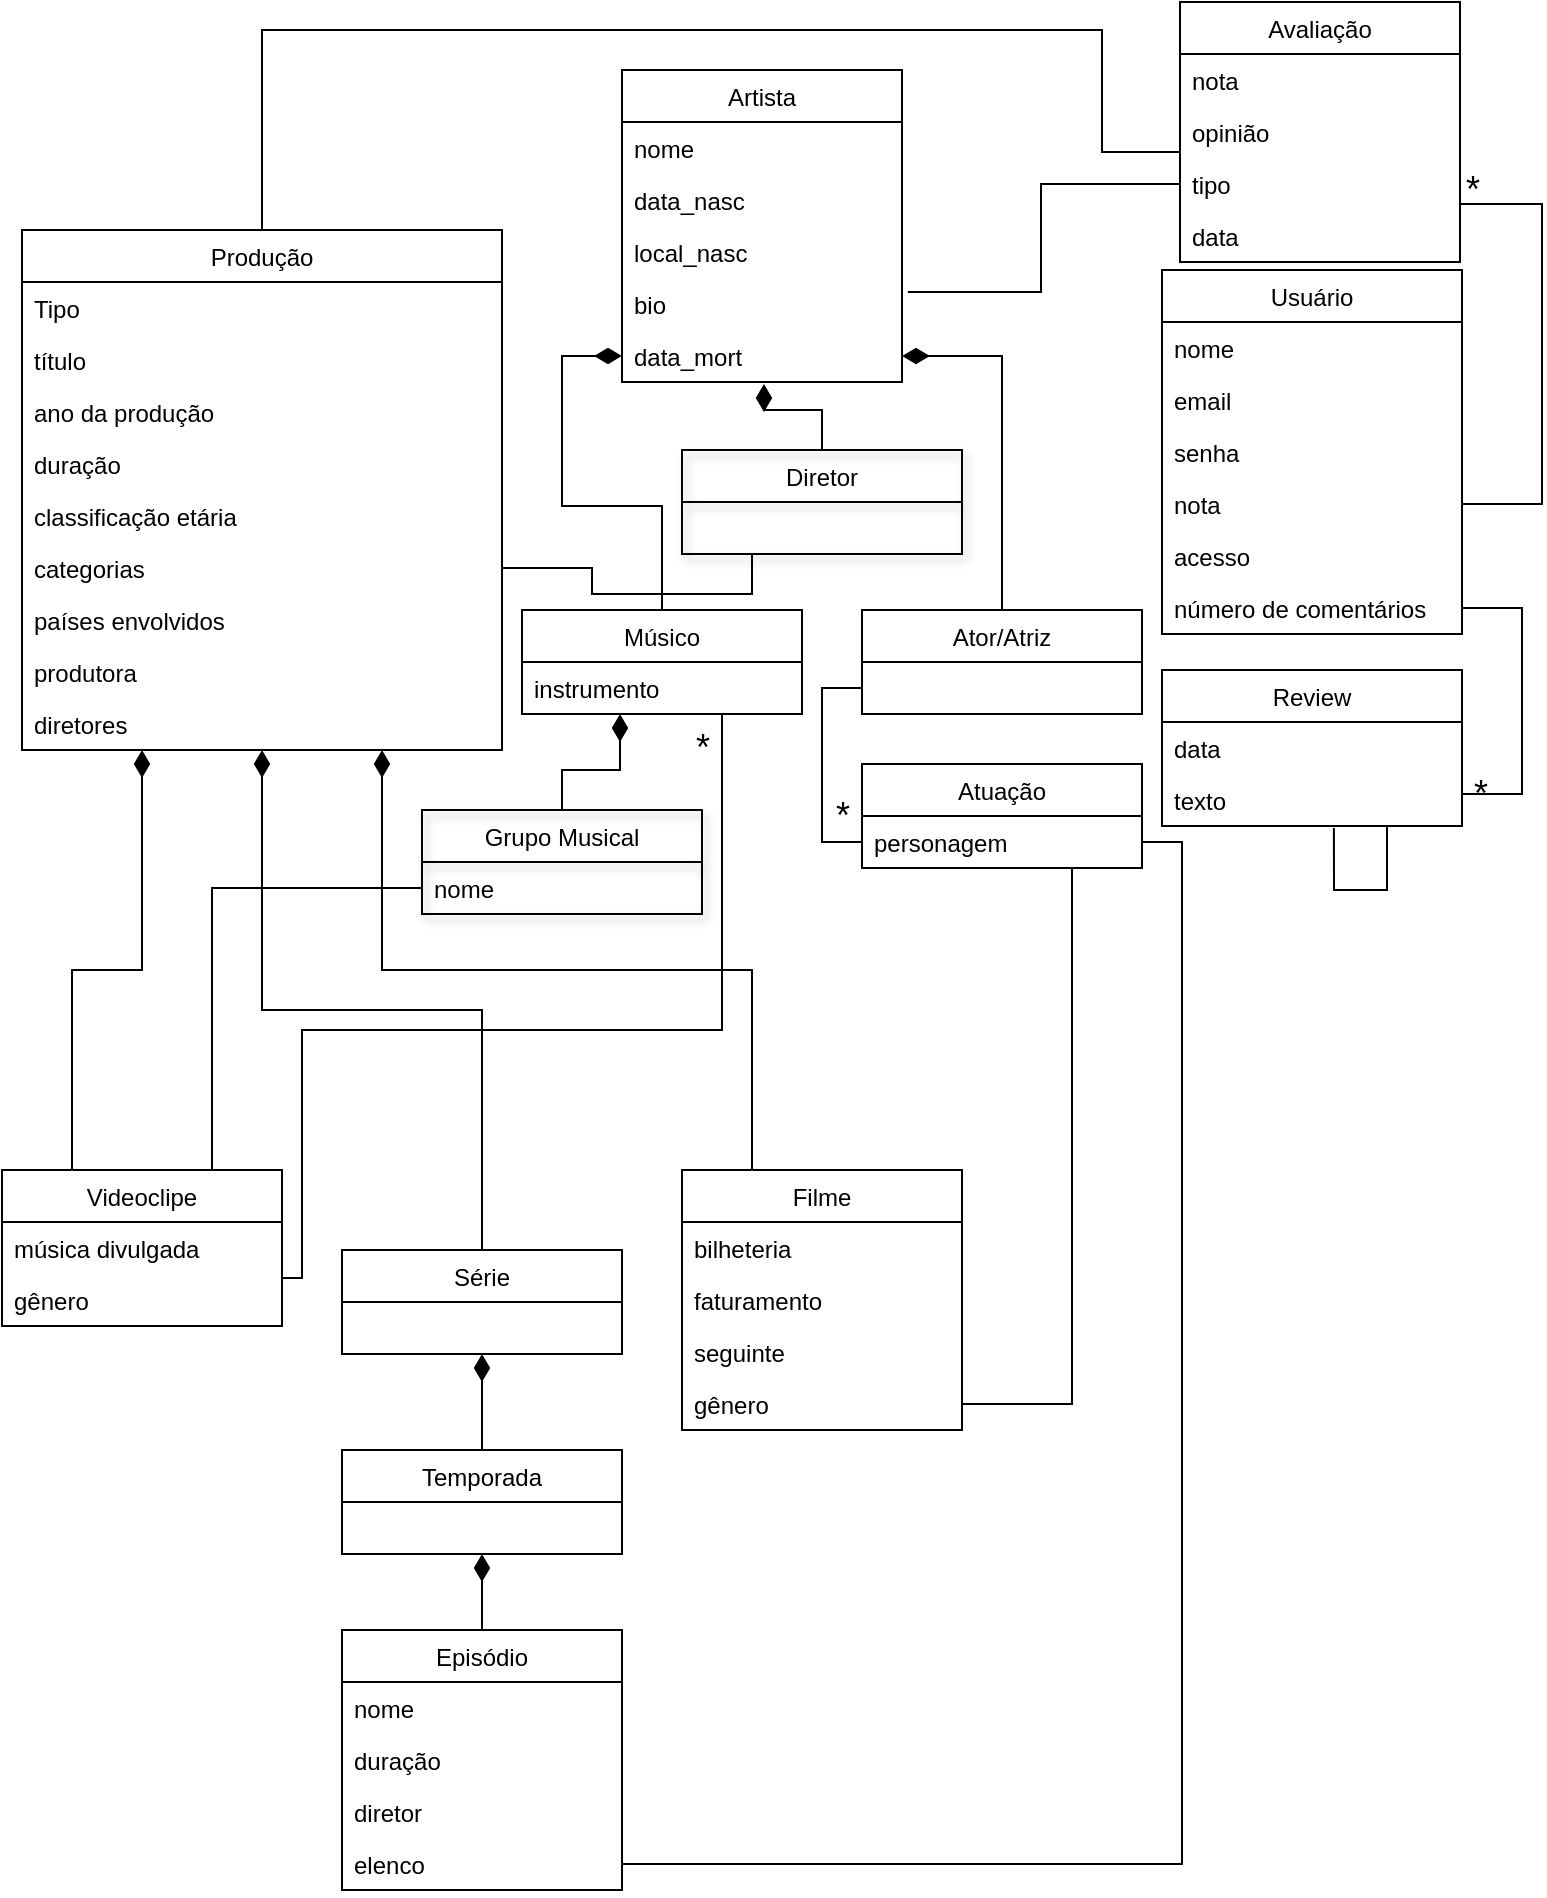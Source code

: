 <mxfile version="12.9.12" type="device"><diagram id="T0cRN0l5cPZT1lQoQmlp" name="Page-1"><mxGraphModel dx="948" dy="1289" grid="1" gridSize="10" guides="1" tooltips="1" connect="1" arrows="1" fold="1" page="1" pageScale="1" pageWidth="827" pageHeight="1169" math="0" shadow="0"><root><mxCell id="0"/><mxCell id="1" parent="0"/><mxCell id="8_0X_kutfOQJZJNps9J1-56" style="edgeStyle=orthogonalEdgeStyle;rounded=0;orthogonalLoop=1;jettySize=auto;html=1;exitX=0.25;exitY=1;exitDx=0;exitDy=0;entryX=0.25;entryY=0;entryDx=0;entryDy=0;shadow=0;startArrow=diamondThin;startFill=1;startSize=11;endArrow=none;endFill=0;endSize=11;targetPerimeterSpacing=0;strokeColor=#000000;strokeWidth=1;fontSize=18;" parent="1" source="6u76rjOhcxtGFufM5d8G-9" target="6u76rjOhcxtGFufM5d8G-22" edge="1"><mxGeometry relative="1" as="geometry"/></mxCell><mxCell id="8_0X_kutfOQJZJNps9J1-57" style="edgeStyle=orthogonalEdgeStyle;rounded=0;orthogonalLoop=1;jettySize=auto;html=1;exitX=0.5;exitY=1;exitDx=0;exitDy=0;entryX=0.5;entryY=0;entryDx=0;entryDy=0;shadow=0;startArrow=diamondThin;startFill=1;startSize=11;endArrow=none;endFill=0;endSize=11;targetPerimeterSpacing=0;strokeColor=#000000;strokeWidth=1;fontSize=18;" parent="1" source="6u76rjOhcxtGFufM5d8G-9" target="6u76rjOhcxtGFufM5d8G-18" edge="1"><mxGeometry relative="1" as="geometry"/></mxCell><mxCell id="8_0X_kutfOQJZJNps9J1-58" style="edgeStyle=orthogonalEdgeStyle;rounded=0;orthogonalLoop=1;jettySize=auto;html=1;exitX=0.75;exitY=1;exitDx=0;exitDy=0;entryX=0.25;entryY=0;entryDx=0;entryDy=0;shadow=0;startArrow=diamondThin;startFill=1;startSize=11;endArrow=none;endFill=0;endSize=11;targetPerimeterSpacing=0;strokeColor=#000000;strokeWidth=1;fontSize=18;" parent="1" source="6u76rjOhcxtGFufM5d8G-9" target="6u76rjOhcxtGFufM5d8G-13" edge="1"><mxGeometry relative="1" as="geometry"/></mxCell><mxCell id="8_0X_kutfOQJZJNps9J1-60" style="edgeStyle=orthogonalEdgeStyle;rounded=0;orthogonalLoop=1;jettySize=auto;html=1;exitX=0.5;exitY=1;exitDx=0;exitDy=0;shadow=0;startArrow=diamondThin;startFill=1;startSize=11;endArrow=none;endFill=0;endSize=11;targetPerimeterSpacing=0;strokeColor=#000000;strokeWidth=1;fontSize=18;" parent="1" source="6u76rjOhcxtGFufM5d8G-18" target="6u76rjOhcxtGFufM5d8G-46" edge="1"><mxGeometry relative="1" as="geometry"/></mxCell><mxCell id="8_0X_kutfOQJZJNps9J1-59" style="edgeStyle=orthogonalEdgeStyle;rounded=0;orthogonalLoop=1;jettySize=auto;html=1;exitX=0.5;exitY=1;exitDx=0;exitDy=0;entryX=0.5;entryY=0;entryDx=0;entryDy=0;shadow=0;startArrow=diamondThin;startFill=1;startSize=11;endArrow=none;endFill=0;endSize=11;targetPerimeterSpacing=0;strokeColor=#000000;strokeWidth=1;fontSize=18;" parent="1" source="6u76rjOhcxtGFufM5d8G-46" target="HcOJSA28OpiBK0CASwr_-13" edge="1"><mxGeometry relative="1" as="geometry"/></mxCell><mxCell id="8_0X_kutfOQJZJNps9J1-8" style="edgeStyle=orthogonalEdgeStyle;rounded=0;orthogonalLoop=1;jettySize=auto;html=1;exitX=1;exitY=0.5;exitDx=0;exitDy=0;entryX=1;entryY=0.5;entryDx=0;entryDy=0;startArrow=none;startFill=0;startSize=11;endArrow=none;endFill=0;endSize=11;targetPerimeterSpacing=0;strokeColor=#000000;strokeWidth=1;verticalAlign=middle;shadow=0;" parent="1" source="8_0X_kutfOQJZJNps9J1-16" target="HcOJSA28OpiBK0CASwr_-22" edge="1"><mxGeometry relative="1" as="geometry"/></mxCell><mxCell id="8_0X_kutfOQJZJNps9J1-16" value="*" style="text;html=1;align=center;verticalAlign=middle;resizable=0;points=[];autosize=1;fontSize=18;" parent="1" vertex="1"><mxGeometry x="739" y="387" width="20" height="30" as="geometry"/></mxCell><mxCell id="8_0X_kutfOQJZJNps9J1-17" style="edgeStyle=orthogonalEdgeStyle;rounded=0;orthogonalLoop=1;jettySize=auto;html=1;exitX=1;exitY=0.5;exitDx=0;exitDy=0;entryX=1;entryY=0.5;entryDx=0;entryDy=0;startArrow=none;startFill=0;startSize=11;endArrow=none;endFill=0;endSize=11;targetPerimeterSpacing=0;strokeColor=#000000;strokeWidth=1;verticalAlign=middle;shadow=0;" parent="1" source="HcOJSA28OpiBK0CASwr_-23" target="8_0X_kutfOQJZJNps9J1-16" edge="1"><mxGeometry relative="1" as="geometry"><mxPoint x="740" y="309" as="sourcePoint"/><mxPoint x="740" y="405" as="targetPoint"/><Array as="points"><mxPoint x="770" y="309"/><mxPoint x="770" y="402"/></Array></mxGeometry></mxCell><mxCell id="8_0X_kutfOQJZJNps9J1-61" style="edgeStyle=orthogonalEdgeStyle;rounded=0;orthogonalLoop=1;jettySize=auto;html=1;exitX=0.75;exitY=1;exitDx=0;exitDy=0;entryX=1;entryY=0.5;entryDx=0;entryDy=0;shadow=0;startArrow=none;startFill=0;startSize=11;endArrow=none;endFill=0;endSize=11;targetPerimeterSpacing=0;strokeColor=#000000;strokeWidth=1;fontSize=18;" parent="1" source="8_0X_kutfOQJZJNps9J1-18" target="HcOJSA28OpiBK0CASwr_-24" edge="1"><mxGeometry relative="1" as="geometry"/></mxCell><mxCell id="8_0X_kutfOQJZJNps9J1-50" style="edgeStyle=orthogonalEdgeStyle;rounded=0;orthogonalLoop=1;jettySize=auto;html=1;exitX=0;exitY=0.75;exitDx=0;exitDy=0;entryX=0;entryY=0.5;entryDx=0;entryDy=0;shadow=0;startArrow=none;startFill=0;startSize=11;endArrow=none;endFill=0;endSize=11;targetPerimeterSpacing=0;strokeColor=#000000;strokeWidth=1;fontSize=18;" parent="1" source="8_0X_kutfOQJZJNps9J1-33" target="8_0X_kutfOQJZJNps9J1-19" edge="1"><mxGeometry relative="1" as="geometry"/></mxCell><mxCell id="8_0X_kutfOQJZJNps9J1-51" value="*" style="text;html=1;align=center;verticalAlign=middle;resizable=0;points=[];autosize=1;fontSize=18;fillColor=none;shadow=1;" parent="1" vertex="1"><mxGeometry x="420" y="398" width="20" height="30" as="geometry"/></mxCell><mxCell id="8_0X_kutfOQJZJNps9J1-54" style="edgeStyle=orthogonalEdgeStyle;rounded=0;orthogonalLoop=1;jettySize=auto;html=1;exitX=0;exitY=0.5;exitDx=0;exitDy=0;entryX=0.5;entryY=0;entryDx=0;entryDy=0;shadow=0;startArrow=diamondThin;startFill=1;startSize=11;endArrow=none;endFill=0;endSize=11;targetPerimeterSpacing=0;strokeColor=#000000;strokeWidth=1;fontSize=18;" parent="1" source="Url6fS7gHIHiot57_ROE-6" target="8_0X_kutfOQJZJNps9J1-29" edge="1"><mxGeometry relative="1" as="geometry"><mxPoint x="320" y="209" as="sourcePoint"/></mxGeometry></mxCell><mxCell id="8_0X_kutfOQJZJNps9J1-55" style="edgeStyle=orthogonalEdgeStyle;rounded=0;orthogonalLoop=1;jettySize=auto;html=1;exitX=1;exitY=0.5;exitDx=0;exitDy=0;entryX=0.5;entryY=0;entryDx=0;entryDy=0;shadow=0;startArrow=diamondThin;startFill=1;startSize=11;endArrow=none;endFill=0;endSize=11;targetPerimeterSpacing=0;strokeColor=#000000;strokeWidth=1;fontSize=18;" parent="1" source="Url6fS7gHIHiot57_ROE-6" target="8_0X_kutfOQJZJNps9J1-33" edge="1"><mxGeometry relative="1" as="geometry"><mxPoint x="460" y="209" as="sourcePoint"/></mxGeometry></mxCell><mxCell id="MhC4tZgXCrcLHHd4MoNJ-8" style="edgeStyle=orthogonalEdgeStyle;rounded=0;orthogonalLoop=1;jettySize=auto;html=1;exitX=1;exitY=0.5;exitDx=0;exitDy=0;entryX=1;entryY=0.5;entryDx=0;entryDy=0;startArrow=none;startFill=0;endArrow=none;endFill=0;" edge="1" parent="1" source="HcOJSA28OpiBK0CASwr_-11" target="HcOJSA28OpiBK0CASwr_-10"><mxGeometry relative="1" as="geometry"><Array as="points"><mxPoint x="780" y="257"/><mxPoint x="780" y="107"/></Array></mxGeometry></mxCell><mxCell id="6u76rjOhcxtGFufM5d8G-9" value="Produção" style="swimlane;fontStyle=0;childLayout=stackLayout;horizontal=1;startSize=26;fillColor=none;horizontalStack=0;resizeParent=1;resizeParentMax=0;resizeLast=0;collapsible=1;marginBottom=0;" parent="1" vertex="1"><mxGeometry x="20" y="120" width="240" height="260" as="geometry"/></mxCell><mxCell id="6u76rjOhcxtGFufM5d8G-10" value="Tipo" style="text;strokeColor=none;fillColor=none;align=left;verticalAlign=top;spacingLeft=4;spacingRight=4;overflow=hidden;rotatable=0;points=[[0,0.5],[1,0.5]];portConstraint=eastwest;" parent="6u76rjOhcxtGFufM5d8G-9" vertex="1"><mxGeometry y="26" width="240" height="26" as="geometry"/></mxCell><mxCell id="6u76rjOhcxtGFufM5d8G-11" value="título" style="text;strokeColor=none;fillColor=none;align=left;verticalAlign=top;spacingLeft=4;spacingRight=4;overflow=hidden;rotatable=0;points=[[0,0.5],[1,0.5]];portConstraint=eastwest;" parent="6u76rjOhcxtGFufM5d8G-9" vertex="1"><mxGeometry y="52" width="240" height="26" as="geometry"/></mxCell><mxCell id="6u76rjOhcxtGFufM5d8G-12" value="ano da produção" style="text;strokeColor=none;fillColor=none;align=left;verticalAlign=top;spacingLeft=4;spacingRight=4;overflow=hidden;rotatable=0;points=[[0,0.5],[1,0.5]];portConstraint=eastwest;" parent="6u76rjOhcxtGFufM5d8G-9" vertex="1"><mxGeometry y="78" width="240" height="26" as="geometry"/></mxCell><mxCell id="6u76rjOhcxtGFufM5d8G-30" value="duração" style="text;strokeColor=none;fillColor=none;align=left;verticalAlign=top;spacingLeft=4;spacingRight=4;overflow=hidden;rotatable=0;points=[[0,0.5],[1,0.5]];portConstraint=eastwest;" parent="6u76rjOhcxtGFufM5d8G-9" vertex="1"><mxGeometry y="104" width="240" height="26" as="geometry"/></mxCell><mxCell id="6u76rjOhcxtGFufM5d8G-31" value="classificação etária" style="text;strokeColor=none;fillColor=none;align=left;verticalAlign=top;spacingLeft=4;spacingRight=4;overflow=hidden;rotatable=0;points=[[0,0.5],[1,0.5]];portConstraint=eastwest;" parent="6u76rjOhcxtGFufM5d8G-9" vertex="1"><mxGeometry y="130" width="240" height="26" as="geometry"/></mxCell><mxCell id="6u76rjOhcxtGFufM5d8G-33" value="categorias" style="text;strokeColor=none;fillColor=none;align=left;verticalAlign=top;spacingLeft=4;spacingRight=4;overflow=hidden;rotatable=0;points=[[0,0.5],[1,0.5]];portConstraint=eastwest;" parent="6u76rjOhcxtGFufM5d8G-9" vertex="1"><mxGeometry y="156" width="240" height="26" as="geometry"/></mxCell><mxCell id="6u76rjOhcxtGFufM5d8G-35" value="países   envolvidos" style="text;strokeColor=none;fillColor=none;align=left;verticalAlign=top;spacingLeft=4;spacingRight=4;overflow=hidden;rotatable=0;points=[[0,0.5],[1,0.5]];portConstraint=eastwest;" parent="6u76rjOhcxtGFufM5d8G-9" vertex="1"><mxGeometry y="182" width="240" height="26" as="geometry"/></mxCell><mxCell id="6u76rjOhcxtGFufM5d8G-36" value="produtora" style="text;strokeColor=none;fillColor=none;align=left;verticalAlign=top;spacingLeft=4;spacingRight=4;overflow=hidden;rotatable=0;points=[[0,0.5],[1,0.5]];portConstraint=eastwest;" parent="6u76rjOhcxtGFufM5d8G-9" vertex="1"><mxGeometry y="208" width="240" height="26" as="geometry"/></mxCell><mxCell id="6u76rjOhcxtGFufM5d8G-37" value="diretores" style="text;strokeColor=none;fillColor=none;align=left;verticalAlign=top;spacingLeft=4;spacingRight=4;overflow=hidden;rotatable=0;points=[[0,0.5],[1,0.5]];portConstraint=eastwest;" parent="6u76rjOhcxtGFufM5d8G-9" vertex="1"><mxGeometry y="234" width="240" height="26" as="geometry"/></mxCell><mxCell id="Url6fS7gHIHiot57_ROE-1" value="Artista" style="swimlane;fontStyle=0;childLayout=stackLayout;horizontal=1;startSize=26;fillColor=none;horizontalStack=0;resizeParent=1;resizeParentMax=0;resizeLast=0;collapsible=1;marginBottom=0;" parent="1" vertex="1"><mxGeometry x="320" y="40" width="140" height="156" as="geometry"/></mxCell><mxCell id="Url6fS7gHIHiot57_ROE-2" value="nome" style="text;strokeColor=none;fillColor=none;align=left;verticalAlign=top;spacingLeft=4;spacingRight=4;overflow=hidden;rotatable=0;points=[[0,0.5],[1,0.5]];portConstraint=eastwest;" parent="Url6fS7gHIHiot57_ROE-1" vertex="1"><mxGeometry y="26" width="140" height="26" as="geometry"/></mxCell><mxCell id="Url6fS7gHIHiot57_ROE-3" value="data_nasc" style="text;strokeColor=none;fillColor=none;align=left;verticalAlign=top;spacingLeft=4;spacingRight=4;overflow=hidden;rotatable=0;points=[[0,0.5],[1,0.5]];portConstraint=eastwest;" parent="Url6fS7gHIHiot57_ROE-1" vertex="1"><mxGeometry y="52" width="140" height="26" as="geometry"/></mxCell><mxCell id="Url6fS7gHIHiot57_ROE-4" value="local_nasc" style="text;strokeColor=none;fillColor=none;align=left;verticalAlign=top;spacingLeft=4;spacingRight=4;overflow=hidden;rotatable=0;points=[[0,0.5],[1,0.5]];portConstraint=eastwest;" parent="Url6fS7gHIHiot57_ROE-1" vertex="1"><mxGeometry y="78" width="140" height="26" as="geometry"/></mxCell><mxCell id="Url6fS7gHIHiot57_ROE-5" value="bio" style="text;strokeColor=none;fillColor=none;align=left;verticalAlign=top;spacingLeft=4;spacingRight=4;overflow=hidden;rotatable=0;points=[[0,0.5],[1,0.5]];portConstraint=eastwest;" parent="Url6fS7gHIHiot57_ROE-1" vertex="1"><mxGeometry y="104" width="140" height="26" as="geometry"/></mxCell><mxCell id="Url6fS7gHIHiot57_ROE-6" value="data_mort" style="text;strokeColor=none;fillColor=none;align=left;verticalAlign=top;spacingLeft=4;spacingRight=4;overflow=hidden;rotatable=0;points=[[0,0.5],[1,0.5]];portConstraint=eastwest;" parent="Url6fS7gHIHiot57_ROE-1" vertex="1"><mxGeometry y="130" width="140" height="26" as="geometry"/></mxCell><mxCell id="HcOJSA28OpiBK0CASwr_-6" value="Usuário" style="swimlane;fontStyle=0;childLayout=stackLayout;horizontal=1;startSize=26;fillColor=none;horizontalStack=0;resizeParent=1;resizeParentMax=0;resizeLast=0;collapsible=1;marginBottom=0;" parent="1" vertex="1"><mxGeometry x="590" y="140" width="150" height="182" as="geometry"/></mxCell><mxCell id="HcOJSA28OpiBK0CASwr_-7" value="nome" style="text;strokeColor=none;fillColor=none;align=left;verticalAlign=top;spacingLeft=4;spacingRight=4;overflow=hidden;rotatable=0;points=[[0,0.5],[1,0.5]];portConstraint=eastwest;" parent="HcOJSA28OpiBK0CASwr_-6" vertex="1"><mxGeometry y="26" width="150" height="26" as="geometry"/></mxCell><mxCell id="HcOJSA28OpiBK0CASwr_-8" value="email" style="text;strokeColor=none;fillColor=none;align=left;verticalAlign=top;spacingLeft=4;spacingRight=4;overflow=hidden;rotatable=0;points=[[0,0.5],[1,0.5]];portConstraint=eastwest;" parent="HcOJSA28OpiBK0CASwr_-6" vertex="1"><mxGeometry y="52" width="150" height="26" as="geometry"/></mxCell><mxCell id="HcOJSA28OpiBK0CASwr_-9" value="senha" style="text;strokeColor=none;fillColor=none;align=left;verticalAlign=top;spacingLeft=4;spacingRight=4;overflow=hidden;rotatable=0;points=[[0,0.5],[1,0.5]];portConstraint=eastwest;" parent="HcOJSA28OpiBK0CASwr_-6" vertex="1"><mxGeometry y="78" width="150" height="26" as="geometry"/></mxCell><mxCell id="HcOJSA28OpiBK0CASwr_-11" value="nota" style="text;strokeColor=none;fillColor=none;align=left;verticalAlign=top;spacingLeft=4;spacingRight=4;overflow=hidden;rotatable=0;points=[[0,0.5],[1,0.5]];portConstraint=eastwest;" parent="HcOJSA28OpiBK0CASwr_-6" vertex="1"><mxGeometry y="104" width="150" height="26" as="geometry"/></mxCell><mxCell id="HcOJSA28OpiBK0CASwr_-12" value="acesso" style="text;strokeColor=none;fillColor=none;align=left;verticalAlign=top;spacingLeft=4;spacingRight=4;overflow=hidden;rotatable=0;points=[[0,0.5],[1,0.5]];portConstraint=eastwest;" parent="HcOJSA28OpiBK0CASwr_-6" vertex="1"><mxGeometry y="130" width="150" height="26" as="geometry"/></mxCell><mxCell id="HcOJSA28OpiBK0CASwr_-23" value="número de comentários" style="text;strokeColor=none;fillColor=none;align=left;verticalAlign=top;spacingLeft=4;spacingRight=4;overflow=hidden;rotatable=0;points=[[0,0.5],[1,0.5]];portConstraint=eastwest;" parent="HcOJSA28OpiBK0CASwr_-6" vertex="1"><mxGeometry y="156" width="150" height="26" as="geometry"/></mxCell><mxCell id="HcOJSA28OpiBK0CASwr_-19" value="Review" style="swimlane;fontStyle=0;childLayout=stackLayout;horizontal=1;startSize=26;fillColor=none;horizontalStack=0;resizeParent=1;resizeParentMax=0;resizeLast=0;collapsible=1;marginBottom=0;" parent="1" vertex="1"><mxGeometry x="590" y="340" width="150" height="78" as="geometry"/></mxCell><mxCell id="HcOJSA28OpiBK0CASwr_-21" value="data" style="text;strokeColor=none;fillColor=none;align=left;verticalAlign=top;spacingLeft=4;spacingRight=4;overflow=hidden;rotatable=0;points=[[0,0.5],[1,0.5]];portConstraint=eastwest;" parent="HcOJSA28OpiBK0CASwr_-19" vertex="1"><mxGeometry y="26" width="150" height="26" as="geometry"/></mxCell><mxCell id="HcOJSA28OpiBK0CASwr_-22" value="texto" style="text;strokeColor=none;fillColor=none;align=left;verticalAlign=top;spacingLeft=4;spacingRight=4;overflow=hidden;rotatable=0;points=[[0,0.5],[1,0.5]];portConstraint=eastwest;" parent="HcOJSA28OpiBK0CASwr_-19" vertex="1"><mxGeometry y="52" width="150" height="26" as="geometry"/></mxCell><mxCell id="MhC4tZgXCrcLHHd4MoNJ-25" style="edgeStyle=orthogonalEdgeStyle;rounded=0;orthogonalLoop=1;jettySize=auto;html=1;exitX=0.75;exitY=1;exitDx=0;exitDy=0;entryX=0.573;entryY=1.038;entryDx=0;entryDy=0;entryPerimeter=0;startArrow=none;startFill=0;startSize=11;endArrow=none;endFill=0;endSize=11;" edge="1" parent="HcOJSA28OpiBK0CASwr_-19" source="HcOJSA28OpiBK0CASwr_-19" target="HcOJSA28OpiBK0CASwr_-22"><mxGeometry relative="1" as="geometry"><Array as="points"><mxPoint x="113" y="110"/><mxPoint x="86" y="110"/></Array></mxGeometry></mxCell><mxCell id="8_0X_kutfOQJZJNps9J1-18" value="Atuação" style="swimlane;fontStyle=0;childLayout=stackLayout;horizontal=1;startSize=26;fillColor=none;horizontalStack=0;resizeParent=1;resizeParentMax=0;resizeLast=0;collapsible=1;marginBottom=0;fontSize=12;" parent="1" vertex="1"><mxGeometry x="440" y="387" width="140" height="52" as="geometry"/></mxCell><mxCell id="8_0X_kutfOQJZJNps9J1-19" value="personagem" style="text;strokeColor=none;fillColor=none;align=left;verticalAlign=top;spacingLeft=4;spacingRight=4;overflow=hidden;rotatable=0;points=[[0,0.5],[1,0.5]];portConstraint=eastwest;" parent="8_0X_kutfOQJZJNps9J1-18" vertex="1"><mxGeometry y="26" width="140" height="26" as="geometry"/></mxCell><mxCell id="MhC4tZgXCrcLHHd4MoNJ-15" style="edgeStyle=orthogonalEdgeStyle;rounded=0;orthogonalLoop=1;jettySize=auto;html=1;entryX=1;entryY=0.077;entryDx=0;entryDy=0;entryPerimeter=0;startArrow=none;startFill=0;endArrow=none;endFill=0;" edge="1" parent="1" source="8_0X_kutfOQJZJNps9J1-30"><mxGeometry relative="1" as="geometry"><mxPoint x="400" y="400" as="sourcePoint"/><mxPoint x="150" y="644.002" as="targetPoint"/><Array as="points"><mxPoint x="370" y="520"/><mxPoint x="160" y="520"/><mxPoint x="160" y="644"/></Array></mxGeometry></mxCell><mxCell id="8_0X_kutfOQJZJNps9J1-29" value="Músico" style="swimlane;fontStyle=0;childLayout=stackLayout;horizontal=1;startSize=26;fillColor=none;horizontalStack=0;resizeParent=1;resizeParentMax=0;resizeLast=0;collapsible=1;marginBottom=0;fontSize=12;" parent="1" vertex="1"><mxGeometry x="270" y="310" width="140" height="52" as="geometry"/></mxCell><mxCell id="8_0X_kutfOQJZJNps9J1-30" value="instrumento" style="text;strokeColor=none;fillColor=none;align=left;verticalAlign=top;spacingLeft=4;spacingRight=4;overflow=hidden;rotatable=0;points=[[0,0.5],[1,0.5]];portConstraint=eastwest;" parent="8_0X_kutfOQJZJNps9J1-29" vertex="1"><mxGeometry y="26" width="140" height="26" as="geometry"/></mxCell><mxCell id="8_0X_kutfOQJZJNps9J1-33" value="Ator/Atriz" style="swimlane;fontStyle=0;childLayout=stackLayout;horizontal=1;startSize=26;fillColor=none;horizontalStack=0;resizeParent=1;resizeParentMax=0;resizeLast=0;collapsible=1;marginBottom=0;fontSize=12;" parent="1" vertex="1"><mxGeometry x="440" y="310" width="140" height="52" as="geometry"/></mxCell><mxCell id="MhC4tZgXCrcLHHd4MoNJ-9" value="&lt;font style=&quot;font-size: 18px&quot;&gt;*&lt;/font&gt;" style="text;html=1;align=center;verticalAlign=middle;resizable=0;points=[];autosize=1;" vertex="1" parent="1"><mxGeometry x="735" y="90" width="20" height="20" as="geometry"/></mxCell><mxCell id="MhC4tZgXCrcLHHd4MoNJ-11" style="edgeStyle=orthogonalEdgeStyle;rounded=0;orthogonalLoop=1;jettySize=auto;html=1;exitX=1;exitY=0.5;exitDx=0;exitDy=0;entryX=1;entryY=0.5;entryDx=0;entryDy=0;startArrow=none;startFill=0;endArrow=none;endFill=0;" edge="1" parent="1" source="8_0X_kutfOQJZJNps9J1-19" target="HcOJSA28OpiBK0CASwr_-18"><mxGeometry relative="1" as="geometry"/></mxCell><mxCell id="MhC4tZgXCrcLHHd4MoNJ-16" value="&lt;font style=&quot;font-size: 18px&quot;&gt;*&lt;/font&gt;" style="text;html=1;align=center;verticalAlign=middle;resizable=0;points=[];autosize=1;" vertex="1" parent="1"><mxGeometry x="350" y="369" width="20" height="20" as="geometry"/></mxCell><mxCell id="MhC4tZgXCrcLHHd4MoNJ-21" style="edgeStyle=orthogonalEdgeStyle;rounded=0;orthogonalLoop=1;jettySize=auto;html=1;entryX=0.507;entryY=1.038;entryDx=0;entryDy=0;entryPerimeter=0;startArrow=none;startFill=0;endArrow=diamondThin;endFill=1;endSize=11;startSize=11;" edge="1" parent="1" source="MhC4tZgXCrcLHHd4MoNJ-17" target="Url6fS7gHIHiot57_ROE-6"><mxGeometry relative="1" as="geometry"/></mxCell><mxCell id="MhC4tZgXCrcLHHd4MoNJ-27" style="edgeStyle=orthogonalEdgeStyle;rounded=0;orthogonalLoop=1;jettySize=auto;html=1;exitX=0.25;exitY=1;exitDx=0;exitDy=0;entryX=1;entryY=0.5;entryDx=0;entryDy=0;startArrow=none;startFill=0;startSize=11;endArrow=none;endFill=0;endSize=11;" edge="1" parent="1" source="MhC4tZgXCrcLHHd4MoNJ-17" target="6u76rjOhcxtGFufM5d8G-33"><mxGeometry relative="1" as="geometry"/></mxCell><mxCell id="MhC4tZgXCrcLHHd4MoNJ-17" value="Diretor" style="swimlane;fontStyle=0;childLayout=stackLayout;horizontal=1;startSize=26;fillColor=none;horizontalStack=0;resizeParent=1;resizeParentMax=0;resizeLast=0;collapsible=1;marginBottom=0;shadow=1;" vertex="1" parent="1"><mxGeometry x="350" y="230" width="140" height="52" as="geometry"/></mxCell><mxCell id="MhC4tZgXCrcLHHd4MoNJ-22" style="edgeStyle=orthogonalEdgeStyle;rounded=0;orthogonalLoop=1;jettySize=auto;html=1;entryX=0.5;entryY=0;entryDx=0;entryDy=0;startArrow=none;startFill=0;startSize=11;endArrow=none;endFill=0;endSize=11;exitX=0;exitY=0.5;exitDx=0;exitDy=0;" edge="1" parent="1" source="HcOJSA28OpiBK0CASwr_-4" target="6u76rjOhcxtGFufM5d8G-9"><mxGeometry relative="1" as="geometry"><Array as="points"><mxPoint x="560" y="81"/><mxPoint x="560" y="20"/><mxPoint x="140" y="20"/></Array></mxGeometry></mxCell><mxCell id="HcOJSA28OpiBK0CASwr_-1" value="Avaliação" style="swimlane;fontStyle=0;childLayout=stackLayout;horizontal=1;startSize=26;fillColor=none;horizontalStack=0;resizeParent=1;resizeParentMax=0;resizeLast=0;collapsible=1;marginBottom=0;" parent="1" vertex="1"><mxGeometry x="599" y="6" width="140" height="130" as="geometry"/></mxCell><mxCell id="HcOJSA28OpiBK0CASwr_-3" value="nota" style="text;strokeColor=none;fillColor=none;align=left;verticalAlign=top;spacingLeft=4;spacingRight=4;overflow=hidden;rotatable=0;points=[[0,0.5],[1,0.5]];portConstraint=eastwest;" parent="HcOJSA28OpiBK0CASwr_-1" vertex="1"><mxGeometry y="26" width="140" height="26" as="geometry"/></mxCell><mxCell id="HcOJSA28OpiBK0CASwr_-4" value="opinião" style="text;strokeColor=none;fillColor=none;align=left;verticalAlign=top;spacingLeft=4;spacingRight=4;overflow=hidden;rotatable=0;points=[[0,0.5],[1,0.5]];portConstraint=eastwest;" parent="HcOJSA28OpiBK0CASwr_-1" vertex="1"><mxGeometry y="52" width="140" height="26" as="geometry"/></mxCell><mxCell id="HcOJSA28OpiBK0CASwr_-10" value="tipo" style="text;strokeColor=none;fillColor=none;align=left;verticalAlign=top;spacingLeft=4;spacingRight=4;overflow=hidden;rotatable=0;points=[[0,0.5],[1,0.5]];portConstraint=eastwest;" parent="HcOJSA28OpiBK0CASwr_-1" vertex="1"><mxGeometry y="78" width="140" height="26" as="geometry"/></mxCell><mxCell id="MhC4tZgXCrcLHHd4MoNJ-35" value="data" style="text;strokeColor=none;fillColor=none;align=left;verticalAlign=top;spacingLeft=4;spacingRight=4;overflow=hidden;rotatable=0;points=[[0,0.5],[1,0.5]];portConstraint=eastwest;" vertex="1" parent="HcOJSA28OpiBK0CASwr_-1"><mxGeometry y="104" width="140" height="26" as="geometry"/></mxCell><mxCell id="MhC4tZgXCrcLHHd4MoNJ-24" style="edgeStyle=orthogonalEdgeStyle;rounded=0;orthogonalLoop=1;jettySize=auto;html=1;entryX=1.021;entryY=0.269;entryDx=0;entryDy=0;entryPerimeter=0;startArrow=none;startFill=0;startSize=11;endArrow=none;endFill=0;endSize=11;" edge="1" parent="1" source="HcOJSA28OpiBK0CASwr_-10" target="Url6fS7gHIHiot57_ROE-5"><mxGeometry relative="1" as="geometry"/></mxCell><mxCell id="6u76rjOhcxtGFufM5d8G-13" value="Filme" style="swimlane;fontStyle=0;childLayout=stackLayout;horizontal=1;startSize=26;fillColor=none;horizontalStack=0;resizeParent=1;resizeParentMax=0;resizeLast=0;collapsible=1;marginBottom=0;" parent="1" vertex="1"><mxGeometry x="350" y="590" width="140" height="130" as="geometry"/></mxCell><mxCell id="6u76rjOhcxtGFufM5d8G-14" value="bilheteria " style="text;strokeColor=none;fillColor=none;align=left;verticalAlign=top;spacingLeft=4;spacingRight=4;overflow=hidden;rotatable=0;points=[[0,0.5],[1,0.5]];portConstraint=eastwest;" parent="6u76rjOhcxtGFufM5d8G-13" vertex="1"><mxGeometry y="26" width="140" height="26" as="geometry"/></mxCell><mxCell id="6u76rjOhcxtGFufM5d8G-15" value="faturamento" style="text;strokeColor=none;fillColor=none;align=left;verticalAlign=top;spacingLeft=4;spacingRight=4;overflow=hidden;rotatable=0;points=[[0,0.5],[1,0.5]];portConstraint=eastwest;" parent="6u76rjOhcxtGFufM5d8G-13" vertex="1"><mxGeometry y="52" width="140" height="26" as="geometry"/></mxCell><mxCell id="6u76rjOhcxtGFufM5d8G-41" value="seguinte" style="text;strokeColor=none;fillColor=none;align=left;verticalAlign=top;spacingLeft=4;spacingRight=4;overflow=hidden;rotatable=0;points=[[0,0.5],[1,0.5]];portConstraint=eastwest;" parent="6u76rjOhcxtGFufM5d8G-13" vertex="1"><mxGeometry y="78" width="140" height="26" as="geometry"/></mxCell><mxCell id="HcOJSA28OpiBK0CASwr_-24" value="gênero" style="text;strokeColor=none;fillColor=none;align=left;verticalAlign=top;spacingLeft=4;spacingRight=4;overflow=hidden;rotatable=0;points=[[0,0.5],[1,0.5]];portConstraint=eastwest;" parent="6u76rjOhcxtGFufM5d8G-13" vertex="1"><mxGeometry y="104" width="140" height="26" as="geometry"/></mxCell><mxCell id="6u76rjOhcxtGFufM5d8G-18" value="Série" style="swimlane;fontStyle=0;childLayout=stackLayout;horizontal=1;startSize=26;fillColor=none;horizontalStack=0;resizeParent=1;resizeParentMax=0;resizeLast=0;collapsible=1;marginBottom=0;" parent="1" vertex="1"><mxGeometry x="180" y="630" width="140" height="52" as="geometry"/></mxCell><mxCell id="6u76rjOhcxtGFufM5d8G-22" value=" Videoclipe" style="swimlane;fontStyle=0;childLayout=stackLayout;horizontal=1;startSize=26;fillColor=none;horizontalStack=0;resizeParent=1;resizeParentMax=0;resizeLast=0;collapsible=1;marginBottom=0;" parent="1" vertex="1"><mxGeometry x="10" y="590" width="140" height="78" as="geometry"/></mxCell><mxCell id="6u76rjOhcxtGFufM5d8G-23" value=" música divulgada" style="text;strokeColor=none;fillColor=none;align=left;verticalAlign=top;spacingLeft=4;spacingRight=4;overflow=hidden;rotatable=0;points=[[0,0.5],[1,0.5]];portConstraint=eastwest;" parent="6u76rjOhcxtGFufM5d8G-22" vertex="1"><mxGeometry y="26" width="140" height="26" as="geometry"/></mxCell><mxCell id="6u76rjOhcxtGFufM5d8G-25" value="gênero" style="text;strokeColor=none;fillColor=none;align=left;verticalAlign=top;spacingLeft=4;spacingRight=4;overflow=hidden;rotatable=0;points=[[0,0.5],[1,0.5]];portConstraint=eastwest;" parent="6u76rjOhcxtGFufM5d8G-22" vertex="1"><mxGeometry y="52" width="140" height="26" as="geometry"/></mxCell><mxCell id="6u76rjOhcxtGFufM5d8G-46" value="Temporada" style="swimlane;fontStyle=0;childLayout=stackLayout;horizontal=1;startSize=26;fillColor=none;horizontalStack=0;resizeParent=1;resizeParentMax=0;resizeLast=0;collapsible=1;marginBottom=0;" parent="1" vertex="1"><mxGeometry x="180" y="730" width="140" height="52" as="geometry"/></mxCell><mxCell id="HcOJSA28OpiBK0CASwr_-13" value="Episódio" style="swimlane;fontStyle=0;childLayout=stackLayout;horizontal=1;startSize=26;fillColor=none;horizontalStack=0;resizeParent=1;resizeParentMax=0;resizeLast=0;collapsible=1;marginBottom=0;" parent="1" vertex="1"><mxGeometry x="180" y="820" width="140" height="130" as="geometry"/></mxCell><mxCell id="HcOJSA28OpiBK0CASwr_-14" value="nome" style="text;strokeColor=none;fillColor=none;align=left;verticalAlign=top;spacingLeft=4;spacingRight=4;overflow=hidden;rotatable=0;points=[[0,0.5],[1,0.5]];portConstraint=eastwest;" parent="HcOJSA28OpiBK0CASwr_-13" vertex="1"><mxGeometry y="26" width="140" height="26" as="geometry"/></mxCell><mxCell id="HcOJSA28OpiBK0CASwr_-16" value="duração" style="text;strokeColor=none;fillColor=none;align=left;verticalAlign=top;spacingLeft=4;spacingRight=4;overflow=hidden;rotatable=0;points=[[0,0.5],[1,0.5]];portConstraint=eastwest;" parent="HcOJSA28OpiBK0CASwr_-13" vertex="1"><mxGeometry y="52" width="140" height="26" as="geometry"/></mxCell><mxCell id="HcOJSA28OpiBK0CASwr_-17" value="diretor" style="text;strokeColor=none;fillColor=none;align=left;verticalAlign=top;spacingLeft=4;spacingRight=4;overflow=hidden;rotatable=0;points=[[0,0.5],[1,0.5]];portConstraint=eastwest;" parent="HcOJSA28OpiBK0CASwr_-13" vertex="1"><mxGeometry y="78" width="140" height="26" as="geometry"/></mxCell><mxCell id="HcOJSA28OpiBK0CASwr_-18" value="elenco" style="text;strokeColor=none;fillColor=none;align=left;verticalAlign=top;spacingLeft=4;spacingRight=4;overflow=hidden;rotatable=0;points=[[0,0.5],[1,0.5]];portConstraint=eastwest;" parent="HcOJSA28OpiBK0CASwr_-13" vertex="1"><mxGeometry y="104" width="140" height="26" as="geometry"/></mxCell><mxCell id="MhC4tZgXCrcLHHd4MoNJ-32" style="edgeStyle=orthogonalEdgeStyle;rounded=0;orthogonalLoop=1;jettySize=auto;html=1;exitX=0.5;exitY=0;exitDx=0;exitDy=0;entryX=0.35;entryY=1;entryDx=0;entryDy=0;entryPerimeter=0;startArrow=none;startFill=0;startSize=11;endArrow=diamondThin;endFill=1;endSize=11;" edge="1" parent="1" source="MhC4tZgXCrcLHHd4MoNJ-28" target="8_0X_kutfOQJZJNps9J1-30"><mxGeometry relative="1" as="geometry"/></mxCell><mxCell id="MhC4tZgXCrcLHHd4MoNJ-28" value="Grupo Musical" style="swimlane;fontStyle=0;childLayout=stackLayout;horizontal=1;startSize=26;fillColor=none;horizontalStack=0;resizeParent=1;resizeParentMax=0;resizeLast=0;collapsible=1;marginBottom=0;shadow=1;" vertex="1" parent="1"><mxGeometry x="220" y="410" width="140" height="52" as="geometry"/></mxCell><mxCell id="MhC4tZgXCrcLHHd4MoNJ-29" value="nome" style="text;strokeColor=none;fillColor=none;align=left;verticalAlign=top;spacingLeft=4;spacingRight=4;overflow=hidden;rotatable=0;points=[[0,0.5],[1,0.5]];portConstraint=eastwest;" vertex="1" parent="MhC4tZgXCrcLHHd4MoNJ-28"><mxGeometry y="26" width="140" height="26" as="geometry"/></mxCell><mxCell id="MhC4tZgXCrcLHHd4MoNJ-33" style="edgeStyle=orthogonalEdgeStyle;rounded=0;orthogonalLoop=1;jettySize=auto;html=1;entryX=0.75;entryY=0;entryDx=0;entryDy=0;startArrow=none;startFill=0;startSize=11;endArrow=none;endFill=0;endSize=11;" edge="1" parent="1" source="MhC4tZgXCrcLHHd4MoNJ-29" target="6u76rjOhcxtGFufM5d8G-22"><mxGeometry relative="1" as="geometry"/></mxCell></root></mxGraphModel></diagram></mxfile>